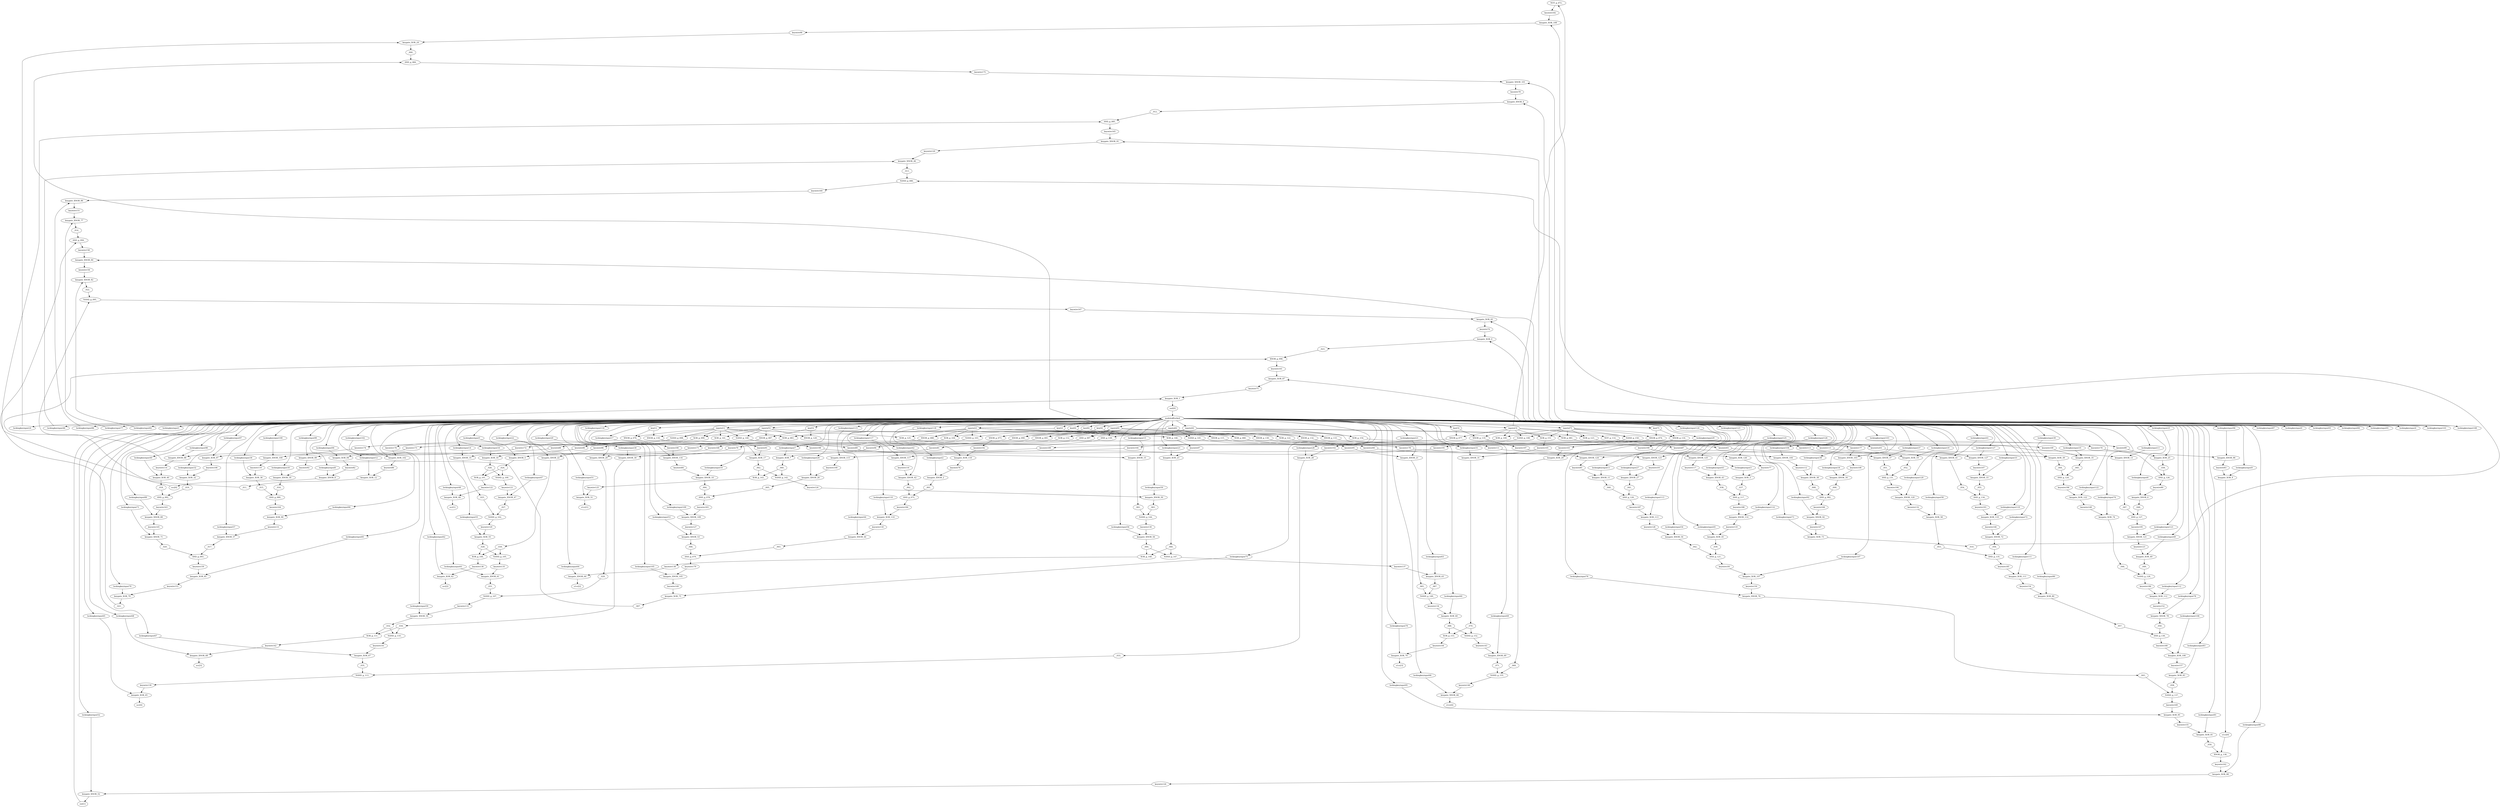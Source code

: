 strict digraph "" {
	NOT_g_072_	[logic=NOT,
		type=gate];
	NOT_g_072_ -> keywire182;
	_000_	[port=_000_,
		type=wire];
	AND_g_084_	[logic=AND,
		type=gate];
	_000_ -> AND_g_084_;
	"inputs[3]"	[port=inputs,
		type=input];
	"inputs[3]" -> NOT_g_072_;
	NOT_g_114_	[logic=NOT,
		type=gate];
	"inputs[3]" -> NOT_g_114_;
	XNOR_g_077_	[logic=XNOR,
		type=gate];
	"inputs[3]" -> XNOR_g_077_;
	XNOR_g_119_	[logic=XNOR,
		type=gate];
	"inputs[3]" -> XNOR_g_119_;
	NAND_g_108_	[logic=NAND,
		type=gate];
	"inputs[3]" -> NAND_g_108_;
	NAND_g_150_	[logic=NAND,
		type=gate];
	"inputs[3]" -> NAND_g_150_;
	XOR_g_109_	[logic=XOR,
		type=gate];
	"inputs[3]" -> XOR_g_109_;
	XOR_g_151_	[logic=XOR,
		type=gate];
	"inputs[3]" -> XOR_g_151_;
	NOT_g_114_ -> keywire99;
	_036_	[port=_036_,
		type=wire];
	AND_g_126_	[logic=AND,
		type=gate];
	_036_ -> AND_g_126_;
	XNOR_g_073_	[logic=XNOR,
		type=gate];
	XNOR_g_073_ -> keywire192;
	_001_	[port=_001_,
		type=wire];
	AND_g_075_	[logic=AND,
		type=gate];
	_001_ -> AND_g_075_;
	"key[0]"	[port=key,
		type=input];
	"key[0]" -> XNOR_g_073_;
	XNOR_g_115_	[logic=XNOR,
		type=gate];
	"key[0]" -> XNOR_g_115_;
	"inputs[0]"	[port=inputs,
		type=input];
	"inputs[0]" -> XNOR_g_073_;
	"inputs[0]" -> XNOR_g_115_;
	"inputs[0]" -> AND_g_084_;
	AND_g_097_	[logic=AND,
		type=gate];
	"inputs[0]" -> AND_g_097_;
	"inputs[0]" -> AND_g_126_;
	AND_g_139_	[logic=AND,
		type=gate];
	"inputs[0]" -> AND_g_139_;
	XOR_g_112_	[logic=XOR,
		type=gate];
	"inputs[0]" -> XOR_g_112_;
	XOR_g_154_	[logic=XOR,
		type=gate];
	"inputs[0]" -> XOR_g_154_;
	XNOR_g_074_	[logic=XNOR,
		type=gate];
	XNOR_g_074_ -> keywire191;
	_002_	[port=_002_,
		type=wire];
	_002_ -> AND_g_075_;
	"key[7]"	[port=key,
		type=input];
	"key[7]" -> XNOR_g_074_;
	XNOR_g_116_	[logic=XNOR,
		type=gate];
	"key[7]" -> XNOR_g_116_;
	"inputs[7]"	[port=inputs,
		type=input];
	"inputs[7]" -> XNOR_g_074_;
	"inputs[7]" -> XNOR_g_116_;
	NOR_g_081_	[logic=NOR,
		type=gate];
	"inputs[7]" -> NOR_g_081_;
	NOR_g_123_	[logic=NOR,
		type=gate];
	"inputs[7]" -> NOR_g_123_;
	"inputs[7]" -> NAND_g_108_;
	"inputs[7]" -> NAND_g_150_;
	"inputs[7]" -> XOR_g_109_;
	"inputs[7]" -> XOR_g_151_;
	XNOR_g_076_	[logic=XNOR,
		type=gate];
	XNOR_g_076_ -> keywire190;
	_004_	[port=_004_,
		type=wire];
	AND_g_078_	[logic=AND,
		type=gate];
	_004_ -> AND_g_078_;
	"key[1]"	[port=key,
		type=input];
	"key[1]" -> XNOR_g_076_;
	XNOR_g_118_	[logic=XNOR,
		type=gate];
	"key[1]" -> XNOR_g_118_;
	"inputs[1]"	[port=inputs,
		type=input];
	"inputs[1]" -> XNOR_g_076_;
	"inputs[1]" -> XNOR_g_118_;
	NOR_g_083_	[logic=NOR,
		type=gate];
	"inputs[1]" -> NOR_g_083_;
	NOR_g_125_	[logic=NOR,
		type=gate];
	"inputs[1]" -> NOR_g_125_;
	NAND_g_098_	[logic=NAND,
		type=gate];
	"inputs[1]" -> NAND_g_098_;
	NAND_g_140_	[logic=NAND,
		type=gate];
	"inputs[1]" -> NAND_g_140_;
	XOR_g_099_	[logic=XOR,
		type=gate];
	"inputs[1]" -> XOR_g_099_;
	XOR_g_141_	[logic=XOR,
		type=gate];
	"inputs[1]" -> XOR_g_141_;
	XNOR_g_077_ -> keywire189;
	_005_	[port=_005_,
		type=wire];
	_005_ -> AND_g_078_;
	"key[3]"	[port=key,
		type=input];
	"key[3]" -> XNOR_g_077_;
	"key[3]" -> XNOR_g_119_;
	XNOR_g_087_	[logic=XNOR,
		type=gate];
	XNOR_g_087_ -> keywire174;
	_015_	[port=_015_,
		type=wire];
	AND_g_089_	[logic=AND,
		type=gate];
	_015_ -> AND_g_089_;
	"key[5]"	[port=key,
		type=input];
	"key[5]" -> XNOR_g_087_;
	XNOR_g_129_	[logic=XNOR,
		type=gate];
	"key[5]" -> XNOR_g_129_;
	"inputs[5]"	[port=inputs,
		type=input];
	"inputs[5]" -> XNOR_g_087_;
	"inputs[5]" -> XNOR_g_129_;
	NOR_g_080_	[logic=NOR,
		type=gate];
	"inputs[5]" -> NOR_g_080_;
	NOR_g_122_	[logic=NOR,
		type=gate];
	"inputs[5]" -> NOR_g_122_;
	"inputs[5]" -> NAND_g_098_;
	"inputs[5]" -> NAND_g_140_;
	"inputs[5]" -> XOR_g_099_;
	"inputs[5]" -> XOR_g_141_;
	XNOR_g_088_	[logic=XNOR,
		type=gate];
	XNOR_g_088_ -> keywire173;
	_016_	[port=_016_,
		type=wire];
	_016_ -> AND_g_089_;
	"key[2]"	[port=key,
		type=input];
	"key[2]" -> XNOR_g_088_;
	XNOR_g_130_	[logic=XNOR,
		type=gate];
	"key[2]" -> XNOR_g_130_;
	"inputs[2]"	[port=inputs,
		type=input];
	"inputs[2]" -> XNOR_g_088_;
	"inputs[2]" -> XNOR_g_130_;
	"inputs[2]" -> NOR_g_083_;
	"inputs[2]" -> NOR_g_125_;
	NAND_g_103_	[logic=NAND,
		type=gate];
	"inputs[2]" -> NAND_g_103_;
	NAND_g_145_	[logic=NAND,
		type=gate];
	"inputs[2]" -> NAND_g_145_;
	XOR_g_104_	[logic=XOR,
		type=gate];
	"inputs[2]" -> XOR_g_104_;
	XOR_g_146_	[logic=XOR,
		type=gate];
	"inputs[2]" -> XOR_g_146_;
	XNOR_g_090_	[logic=XNOR,
		type=gate];
	XNOR_g_090_ -> keywire172;
	_018_	[port=_018_,
		type=wire];
	AND_g_092_	[logic=AND,
		type=gate];
	_018_ -> AND_g_092_;
	"key[6]"	[port=key,
		type=input];
	"key[6]" -> XNOR_g_090_;
	XNOR_g_132_	[logic=XNOR,
		type=gate];
	"key[6]" -> XNOR_g_132_;
	"inputs[6]"	[port=inputs,
		type=input];
	"inputs[6]" -> XNOR_g_090_;
	"inputs[6]" -> XNOR_g_132_;
	"inputs[6]" -> NOR_g_080_;
	"inputs[6]" -> NOR_g_122_;
	"inputs[6]" -> NAND_g_103_;
	"inputs[6]" -> NAND_g_145_;
	"inputs[6]" -> XOR_g_104_;
	"inputs[6]" -> XOR_g_146_;
	XNOR_g_091_	[logic=XNOR,
		type=gate];
	XNOR_g_091_ -> keywire171;
	_019_	[port=_019_,
		type=wire];
	_019_ -> AND_g_092_;
	"key[4]"	[port=key,
		type=input];
	"key[4]" -> XNOR_g_091_;
	XNOR_g_133_	[logic=XNOR,
		type=gate];
	"key[4]" -> XNOR_g_133_;
	"inputs[4]"	[port=inputs,
		type=input];
	"inputs[4]" -> XNOR_g_091_;
	"inputs[4]" -> XNOR_g_133_;
	"inputs[4]" -> AND_g_097_;
	"inputs[4]" -> AND_g_139_;
	"inputs[4]" -> NOR_g_081_;
	"inputs[4]" -> NOR_g_123_;
	"inputs[4]" -> XOR_g_112_;
	"inputs[4]" -> XOR_g_154_;
	XNOR_g_096_	[logic=XNOR,
		type=gate];
	XNOR_g_096_ -> keywire161;
	"out[0]"	[type=output];
	"module#locked"	[type=module];
	"out[0]" -> "module#locked";
	_023_	[port=_023_,
		type=wire];
	_023_ -> XNOR_g_096_;
	"scc[0]"	[port=scc,
		type=wire];
	"scc[0]" -> XNOR_g_096_;
	XNOR_g_115_ -> keywire200;
	_037_	[port=_037_,
		type=wire];
	AND_g_117_	[logic=AND,
		type=gate];
	_037_ -> AND_g_117_;
	XNOR_g_116_ -> keywire199;
	_038_	[port=_038_,
		type=wire];
	_038_ -> AND_g_117_;
	XNOR_g_118_ -> keywire198;
	_040_	[port=_040_,
		type=wire];
	AND_g_120_	[logic=AND,
		type=gate];
	_040_ -> AND_g_120_;
	XNOR_g_119_ -> keywire197;
	_041_	[port=_041_,
		type=wire];
	_041_ -> AND_g_120_;
	XNOR_g_129_ -> keywire111;
	_051_	[port=_051_,
		type=wire];
	AND_g_131_	[logic=AND,
		type=gate];
	_051_ -> AND_g_131_;
	XNOR_g_130_ -> keywire93;
	_052_	[port=_052_,
		type=wire];
	_052_ -> AND_g_131_;
	XNOR_g_132_ -> keywire115;
	_054_	[port=_054_,
		type=wire];
	AND_g_134_	[logic=AND,
		type=gate];
	_054_ -> AND_g_134_;
	XNOR_g_133_ -> keywire201;
	_055_	[port=_055_,
		type=wire];
	_055_ -> AND_g_134_;
	XNOR_g_138_	[logic=XNOR,
		type=gate];
	XNOR_g_138_ -> keywire162;
	"out[1]"	[type=output];
	"out[1]" -> "module#locked";
	_059_	[port=_059_,
		type=wire];
	_059_ -> XNOR_g_138_;
	"s1cc[0]"	[port=s1cc,
		type=wire];
	"s1cc[0]" -> XNOR_g_138_;
	AND_g_075_ -> keywire184;
	_003_	[port=_003_,
		type=wire];
	AND_g_079_	[logic=AND,
		type=gate];
	_003_ -> AND_g_079_;
	AND_g_078_ -> keywire183;
	_006_	[port=_006_,
		type=wire];
	_006_ -> AND_g_079_;
	AND_g_079_ -> keywire179;
	_007_	[port=_007_,
		type=wire];
	NAND_g_095_	[logic=NAND,
		type=gate];
	_007_ -> NAND_g_095_;
	AND_g_082_	[logic=AND,
		type=gate];
	AND_g_082_ -> keywire166;
	_010_	[port=_010_,
		type=wire];
	NAND_g_086_	[logic=NAND,
		type=gate];
	_010_ -> NAND_g_086_;
	_009_	[port=_009_,
		type=wire];
	_009_ -> AND_g_082_;
	_008_	[port=_008_,
		type=wire];
	_008_ -> AND_g_082_;
	AND_g_084_ -> keywire175;
	_012_	[port=_012_,
		type=wire];
	AND_g_085_	[logic=AND,
		type=gate];
	_012_ -> AND_g_085_;
	AND_g_085_ -> keywire165;
	_013_	[port=_013_,
		type=wire];
	_013_ -> NAND_g_086_;
	_011_	[port=_011_,
		type=wire];
	_011_ -> AND_g_085_;
	AND_g_089_ -> keywire164;
	_017_	[port=_017_,
		type=wire];
	AND_g_093_	[logic=AND,
		type=gate];
	_017_ -> AND_g_093_;
	AND_g_092_ -> keywire163;
	_020_	[port=_020_,
		type=wire];
	_020_ -> AND_g_093_;
	AND_g_093_ -> keywire159;
	_021_	[port=_021_,
		type=wire];
	AND_g_094_	[logic=AND,
		type=gate];
	_021_ -> AND_g_094_;
	AND_g_094_ -> keywire158;
	_022_	[port=_022_,
		type=wire];
	_022_ -> NAND_g_095_;
	_014_	[port=_014_,
		type=wire];
	_014_ -> AND_g_094_;
	AND_g_097_ -> keywire79;
	_024_	[port=_024_,
		type=wire];
	NAND_g_100_	[logic=NAND,
		type=gate];
	_024_ -> NAND_g_100_;
	XOR_g_101_	[logic=XOR,
		type=gate];
	_024_ -> XOR_g_101_;
	AND_g_117_ -> keywire188;
	_039_	[port=_039_,
		type=wire];
	AND_g_121_	[logic=AND,
		type=gate];
	_039_ -> AND_g_121_;
	AND_g_120_ -> keywire187;
	_042_	[port=_042_,
		type=wire];
	_042_ -> AND_g_121_;
	AND_g_121_ -> keywire181;
	_043_	[port=_043_,
		type=wire];
	NAND_g_137_	[logic=NAND,
		type=gate];
	_043_ -> NAND_g_137_;
	AND_g_124_	[logic=AND,
		type=gate];
	AND_g_124_ -> keywire196;
	_046_	[port=_046_,
		type=wire];
	NAND_g_128_	[logic=NAND,
		type=gate];
	_046_ -> NAND_g_128_;
	_045_	[port=_045_,
		type=wire];
	_045_ -> AND_g_124_;
	_044_	[port=_044_,
		type=wire];
	_044_ -> AND_g_124_;
	AND_g_126_ -> keywire80;
	_048_	[port=_048_,
		type=wire];
	AND_g_127_	[logic=AND,
		type=gate];
	_048_ -> AND_g_127_;
	AND_g_127_ -> keywire195;
	_049_	[port=_049_,
		type=wire];
	_049_ -> NAND_g_128_;
	_047_	[port=_047_,
		type=wire];
	_047_ -> AND_g_127_;
	AND_g_131_ -> keywire194;
	_053_	[port=_053_,
		type=wire];
	AND_g_135_	[logic=AND,
		type=gate];
	_053_ -> AND_g_135_;
	AND_g_134_ -> keywire193;
	_056_	[port=_056_,
		type=wire];
	_056_ -> AND_g_135_;
	AND_g_135_ -> keywire185;
	_057_	[port=_057_,
		type=wire];
	AND_g_136_	[logic=AND,
		type=gate];
	_057_ -> AND_g_136_;
	AND_g_136_ -> keywire180;
	_058_	[port=_058_,
		type=wire];
	_058_ -> NAND_g_137_;
	_050_	[port=_050_,
		type=wire];
	_050_ -> AND_g_136_;
	AND_g_139_ -> keywire81;
	_060_	[port=_060_,
		type=wire];
	NAND_g_142_	[logic=NAND,
		type=gate];
	_060_ -> NAND_g_142_;
	XOR_g_143_	[logic=XOR,
		type=gate];
	_060_ -> XOR_g_143_;
	NOR_g_080_ -> keywire178;
	NOR_g_081_ -> keywire177;
	NOR_g_083_ -> keywire176;
	NOR_g_122_ -> keywire113;
	NOR_g_123_ -> keywire109;
	NOR_g_125_ -> keywire87;
	NAND_g_086_ -> keywire160;
	NAND_g_095_ -> keywire167;
	NAND_g_098_ -> keywire88;
	_025_	[port=_025_,
		type=wire];
	NAND_g_102_	[logic=NAND,
		type=gate];
	_025_ -> NAND_g_102_;
	NAND_g_100_ -> keywire121;
	_027_	[port=_027_,
		type=wire];
	_027_ -> NAND_g_102_;
	_026_	[port=_026_,
		type=wire];
	_026_ -> NAND_g_100_;
	_026_ -> XOR_g_101_;
	NAND_g_102_ -> keywire129;
	_028_	[port=_028_,
		type=wire];
	NAND_g_105_	[logic=NAND,
		type=gate];
	_028_ -> NAND_g_105_;
	XOR_g_106_	[logic=XOR,
		type=gate];
	_028_ -> XOR_g_106_;
	NAND_g_103_ -> keywire94;
	_029_	[port=_029_,
		type=wire];
	NAND_g_107_	[logic=NAND,
		type=gate];
	_029_ -> NAND_g_107_;
	NAND_g_105_ -> keywire135;
	_031_	[port=_031_,
		type=wire];
	_031_ -> NAND_g_107_;
	_030_	[port=_030_,
		type=wire];
	_030_ -> NAND_g_105_;
	_030_ -> XOR_g_106_;
	NAND_g_107_ -> keywire133;
	_032_	[port=_032_,
		type=wire];
	NAND_g_110_	[logic=NAND,
		type=gate];
	_032_ -> NAND_g_110_;
	XOR_g_111_	[logic=XOR,
		type=gate];
	_032_ -> XOR_g_111_;
	NAND_g_108_ -> keywire102;
	_033_	[port=_033_,
		type=wire];
	NAND_g_113_	[logic=NAND,
		type=gate];
	_033_ -> NAND_g_113_;
	NAND_g_110_ -> keywire141;
	_035_	[port=_035_,
		type=wire];
	_035_ -> NAND_g_113_;
	_034_	[port=_034_,
		type=wire];
	_034_ -> NAND_g_110_;
	_034_ -> XOR_g_111_;
	NAND_g_113_ -> keywire139;
	"scc[4]"	[type=wire];
	NAND_g_128_ -> keywire186;
	NAND_g_137_ -> keywire169;
	NAND_g_140_ -> keywire89;
	_061_	[port=_061_,
		type=wire];
	NAND_g_144_	[logic=NAND,
		type=gate];
	_061_ -> NAND_g_144_;
	NAND_g_142_ -> keywire124;
	_063_	[port=_063_,
		type=wire];
	_063_ -> NAND_g_144_;
	_062_	[port=_062_,
		type=wire];
	_062_ -> NAND_g_142_;
	_062_ -> XOR_g_143_;
	NAND_g_144_ -> keywire130;
	_064_	[port=_064_,
		type=wire];
	NAND_g_147_	[logic=NAND,
		type=gate];
	_064_ -> NAND_g_147_;
	XOR_g_148_	[logic=XOR,
		type=gate];
	_064_ -> XOR_g_148_;
	NAND_g_145_ -> keywire95;
	_065_	[port=_065_,
		type=wire];
	NAND_g_149_	[logic=NAND,
		type=gate];
	_065_ -> NAND_g_149_;
	NAND_g_147_ -> keywire137;
	_067_	[port=_067_,
		type=wire];
	_067_ -> NAND_g_149_;
	_066_	[port=_066_,
		type=wire];
	_066_ -> NAND_g_147_;
	_066_ -> XOR_g_148_;
	NAND_g_149_ -> keywire134;
	_068_	[port=_068_,
		type=wire];
	NAND_g_152_	[logic=NAND,
		type=gate];
	_068_ -> NAND_g_152_;
	XOR_g_153_	[logic=XOR,
		type=gate];
	_068_ -> XOR_g_153_;
	NAND_g_150_ -> keywire103;
	_069_	[port=_069_,
		type=wire];
	NAND_g_155_	[logic=NAND,
		type=gate];
	_069_ -> NAND_g_155_;
	NAND_g_152_ -> keywire143;
	_071_	[port=_071_,
		type=wire];
	_071_ -> NAND_g_155_;
	_070_	[port=_070_,
		type=wire];
	_070_ -> NAND_g_152_;
	_070_ -> XOR_g_153_;
	NAND_g_155_ -> keywire140;
	"s1cc[4]"	[type=wire];
	XOR_g_099_ -> keywire90;
	XOR_g_101_ -> keywire122;
	"scc[1]"	[type=wire];
	XOR_g_104_ -> keywire96;
	XOR_g_106_ -> keywire136;
	"scc[2]"	[type=wire];
	XOR_g_109_ -> keywire104;
	XOR_g_111_ -> keywire142;
	"scc[3]"	[type=wire];
	XOR_g_112_ -> keywire168;
	XOR_g_141_ -> keywire91;
	XOR_g_143_ -> keywire125;
	"s1cc[1]"	[type=wire];
	XOR_g_146_ -> keywire97;
	XOR_g_148_ -> keywire138;
	"s1cc[2]"	[type=wire];
	XOR_g_151_ -> keywire105;
	XOR_g_153_ -> keywire144;
	"s1cc[3]"	[type=wire];
	XOR_g_154_ -> keywire170;
	"module#locked" -> "inputs[3]";
	"module#locked" -> "key[0]";
	"module#locked" -> "inputs[0]";
	"module#locked" -> "key[7]";
	"module#locked" -> "inputs[7]";
	"module#locked" -> "key[1]";
	"module#locked" -> "inputs[1]";
	"module#locked" -> "key[3]";
	"module#locked" -> "key[5]";
	"module#locked" -> "inputs[5]";
	"module#locked" -> "key[2]";
	"module#locked" -> "inputs[2]";
	"module#locked" -> "key[6]";
	"module#locked" -> "inputs[6]";
	"module#locked" -> "key[4]";
	"module#locked" -> "inputs[4]";
	"module#locked" -> lockingkeyinput0;
	"module#locked" -> lockingkeyinput1;
	"module#locked" -> lockingkeyinput2;
	"module#locked" -> lockingkeyinput3;
	"module#locked" -> lockingkeyinput4;
	"module#locked" -> lockingkeyinput5;
	"module#locked" -> lockingkeyinput6;
	"module#locked" -> lockingkeyinput7;
	"module#locked" -> lockingkeyinput8;
	"module#locked" -> lockingkeyinput9;
	"module#locked" -> lockingkeyinput10;
	"module#locked" -> lockingkeyinput11;
	"module#locked" -> lockingkeyinput12;
	"module#locked" -> lockingkeyinput13;
	"module#locked" -> lockingkeyinput14;
	"module#locked" -> lockingkeyinput15;
	"module#locked" -> lockingkeyinput16;
	"module#locked" -> lockingkeyinput17;
	"module#locked" -> lockingkeyinput18;
	"module#locked" -> lockingkeyinput19;
	"module#locked" -> lockingkeyinput20;
	"module#locked" -> lockingkeyinput21;
	"module#locked" -> lockingkeyinput22;
	"module#locked" -> lockingkeyinput23;
	"module#locked" -> lockingkeyinput24;
	"module#locked" -> lockingkeyinput25;
	"module#locked" -> lockingkeyinput26;
	"module#locked" -> lockingkeyinput27;
	"module#locked" -> lockingkeyinput28;
	"module#locked" -> lockingkeyinput29;
	"module#locked" -> lockingkeyinput30;
	"module#locked" -> lockingkeyinput31;
	"module#locked" -> lockingkeyinput32;
	"module#locked" -> lockingkeyinput33;
	"module#locked" -> lockingkeyinput34;
	"module#locked" -> lockingkeyinput35;
	"module#locked" -> lockingkeyinput36;
	"module#locked" -> lockingkeyinput37;
	"module#locked" -> lockingkeyinput38;
	"module#locked" -> lockingkeyinput39;
	"module#locked" -> lockingkeyinput40;
	"module#locked" -> lockingkeyinput41;
	"module#locked" -> lockingkeyinput42;
	"module#locked" -> lockingkeyinput43;
	"module#locked" -> lockingkeyinput44;
	"module#locked" -> lockingkeyinput45;
	"module#locked" -> lockingkeyinput46;
	"module#locked" -> lockingkeyinput47;
	"module#locked" -> lockingkeyinput48;
	"module#locked" -> lockingkeyinput49;
	"module#locked" -> lockingkeyinput50;
	"module#locked" -> lockingkeyinput51;
	"module#locked" -> lockingkeyinput52;
	"module#locked" -> lockingkeyinput53;
	"module#locked" -> lockingkeyinput54;
	"module#locked" -> lockingkeyinput55;
	"module#locked" -> lockingkeyinput56;
	"module#locked" -> lockingkeyinput57;
	"module#locked" -> lockingkeyinput58;
	"module#locked" -> lockingkeyinput59;
	"module#locked" -> lockingkeyinput60;
	"module#locked" -> lockingkeyinput61;
	"module#locked" -> lockingkeyinput62;
	"module#locked" -> lockingkeyinput63;
	"module#locked" -> lockingkeyinput64;
	"module#locked" -> lockingkeyinput65;
	"module#locked" -> lockingkeyinput66;
	"module#locked" -> lockingkeyinput67;
	"module#locked" -> lockingkeyinput68;
	"module#locked" -> lockingkeyinput69;
	"module#locked" -> lockingkeyinput70;
	"module#locked" -> lockingkeyinput71;
	"module#locked" -> lockingkeyinput72;
	"module#locked" -> lockingkeyinput73;
	"module#locked" -> lockingkeyinput74;
	"module#locked" -> lockingkeyinput75;
	"module#locked" -> lockingkeyinput76;
	"module#locked" -> lockingkeyinput77;
	"module#locked" -> lockingkeyinput78;
	"module#locked" -> lockingkeyinput79;
	"module#locked" -> lockingkeyinput80;
	"module#locked" -> lockingkeyinput81;
	"module#locked" -> lockingkeyinput82;
	"module#locked" -> lockingkeyinput83;
	"module#locked" -> lockingkeyinput84;
	"module#locked" -> lockingkeyinput85;
	"module#locked" -> lockingkeyinput86;
	"module#locked" -> lockingkeyinput87;
	"module#locked" -> lockingkeyinput88;
	"module#locked" -> lockingkeyinput89;
	"module#locked" -> lockingkeyinput90;
	"module#locked" -> lockingkeyinput91;
	"module#locked" -> lockingkeyinput92;
	"module#locked" -> lockingkeyinput93;
	"module#locked" -> lockingkeyinput94;
	"module#locked" -> lockingkeyinput95;
	"module#locked" -> lockingkeyinput96;
	"module#locked" -> lockingkeyinput97;
	"module#locked" -> lockingkeyinput98;
	"module#locked" -> lockingkeyinput99;
	"module#locked" -> lockingkeyinput100;
	"module#locked" -> lockingkeyinput101;
	"module#locked" -> lockingkeyinput102;
	"module#locked" -> lockingkeyinput103;
	"module#locked" -> lockingkeyinput104;
	"module#locked" -> lockingkeyinput105;
	"module#locked" -> lockingkeyinput106;
	"module#locked" -> lockingkeyinput107;
	"module#locked" -> lockingkeyinput108;
	"module#locked" -> lockingkeyinput109;
	"module#locked" -> lockingkeyinput110;
	"module#locked" -> lockingkeyinput111;
	"module#locked" -> lockingkeyinput112;
	"module#locked" -> lockingkeyinput113;
	"module#locked" -> lockingkeyinput114;
	"module#locked" -> lockingkeyinput115;
	"module#locked" -> lockingkeyinput116;
	"module#locked" -> lockingkeyinput117;
	"module#locked" -> lockingkeyinput118;
	"module#locked" -> lockingkeyinput119;
	"module#locked" -> lockingkeyinput120;
	"module#locked" -> lockingkeyinput121;
	"module#locked" -> lockingkeyinput122;
	"module#locked" -> lockingkeyinput123;
	"module#locked" -> lockingkeyinput124;
	"module#locked" -> lockingkeyinput125;
	"module#locked" -> lockingkeyinput126;
	"module#locked" -> lockingkeyinput127;
	keywire74 -> keygate_XOR_0;
	keygate_XOR_0 -> _023_;
	lockingkeyinput0 -> keygate_XOR_0;
	keywire75 -> keygate_XOR_1;
	keygate_XOR_1 -> "out[0]";
	lockingkeyinput1 -> keygate_XOR_1;
	keywire76 -> keygate_XNOR_2;
	keygate_XNOR_2 -> _001_;
	lockingkeyinput2 -> keygate_XNOR_2;
	keywire77 -> keygate_XOR_3;
	keygate_XOR_3 -> _037_;
	lockingkeyinput3 -> keygate_XOR_3;
	keywire78 -> keygate_XNOR_4;
	keygate_XNOR_4 -> _012_;
	lockingkeyinput4 -> keygate_XNOR_4;
	keywire79 -> keygate_XNOR_5;
	keygate_XNOR_5 -> _024_;
	lockingkeyinput5 -> keygate_XNOR_5;
	keywire80 -> keygate_XNOR_6;
	keygate_XNOR_6 -> _048_;
	lockingkeyinput6 -> keygate_XNOR_6;
	keywire81 -> keygate_XOR_7;
	keygate_XOR_7 -> _060_;
	lockingkeyinput7 -> keygate_XOR_7;
	keywire82 -> keygate_XNOR_8;
	keygate_XNOR_8 -> "scc[0]";
	lockingkeyinput8 -> keygate_XNOR_8;
	keywire83 -> keygate_XOR_9;
	keygate_XOR_9 -> "s1cc[0]";
	lockingkeyinput9 -> keygate_XOR_9;
	keywire84 -> keygate_XNOR_10;
	keygate_XNOR_10 -> _004_;
	lockingkeyinput10 -> keygate_XNOR_10;
	keywire85 -> keygate_XNOR_11;
	keygate_XNOR_11 -> _040_;
	lockingkeyinput11 -> keygate_XNOR_11;
	keywire86 -> keygate_XOR_12;
	keygate_XOR_12 -> _011_;
	lockingkeyinput12 -> keygate_XOR_12;
	keywire87 -> keygate_XNOR_13;
	keygate_XNOR_13 -> _047_;
	lockingkeyinput13 -> keygate_XNOR_13;
	keywire88 -> keygate_XNOR_14;
	keygate_XNOR_14 -> _025_;
	lockingkeyinput14 -> keygate_XNOR_14;
	keywire89 -> keygate_XNOR_15;
	keygate_XNOR_15 -> _061_;
	lockingkeyinput15 -> keygate_XNOR_15;
	keywire90 -> keygate_XOR_16;
	keygate_XOR_16 -> _026_;
	lockingkeyinput16 -> keygate_XOR_16;
	keywire91 -> keygate_XOR_17;
	keygate_XOR_17 -> _062_;
	lockingkeyinput17 -> keygate_XOR_17;
	keywire92 -> keygate_XNOR_18;
	keygate_XNOR_18 -> _016_;
	lockingkeyinput18 -> keygate_XNOR_18;
	keywire93 -> keygate_XOR_19;
	keygate_XOR_19 -> _052_;
	lockingkeyinput19 -> keygate_XOR_19;
	keywire94 -> keygate_XNOR_20;
	keygate_XNOR_20 -> _029_;
	lockingkeyinput20 -> keygate_XNOR_20;
	keywire95 -> keygate_XNOR_21;
	keygate_XNOR_21 -> _065_;
	lockingkeyinput21 -> keygate_XNOR_21;
	keywire96 -> keygate_XNOR_22;
	keygate_XNOR_22 -> _030_;
	lockingkeyinput22 -> keygate_XNOR_22;
	keywire97 -> keygate_XOR_23;
	keygate_XOR_23 -> _066_;
	lockingkeyinput23 -> keygate_XOR_23;
	keywire98 -> keygate_XOR_24;
	keygate_XOR_24 -> _000_;
	lockingkeyinput24 -> keygate_XOR_24;
	keywire99 -> keygate_XOR_25;
	keygate_XOR_25 -> _036_;
	lockingkeyinput25 -> keygate_XOR_25;
	keywire100 -> keygate_XNOR_26;
	keygate_XNOR_26 -> _005_;
	lockingkeyinput26 -> keygate_XNOR_26;
	keywire101 -> keygate_XNOR_27;
	keygate_XNOR_27 -> _041_;
	lockingkeyinput27 -> keygate_XNOR_27;
	keywire102 -> keygate_XOR_28;
	keygate_XOR_28 -> _033_;
	lockingkeyinput28 -> keygate_XOR_28;
	keywire103 -> keygate_XOR_29;
	keygate_XOR_29 -> _069_;
	lockingkeyinput29 -> keygate_XOR_29;
	keywire104 -> keygate_XNOR_30;
	keygate_XNOR_30 -> _034_;
	lockingkeyinput30 -> keygate_XNOR_30;
	keywire105 -> keygate_XNOR_31;
	keygate_XNOR_31 -> _070_;
	lockingkeyinput31 -> keygate_XNOR_31;
	keywire106 -> keygate_XOR_32;
	keygate_XOR_32 -> _019_;
	lockingkeyinput32 -> keygate_XOR_32;
	keywire107 -> keygate_XNOR_33;
	keygate_XNOR_33 -> _055_;
	lockingkeyinput33 -> keygate_XNOR_33;
	keywire108 -> keygate_XNOR_34;
	keygate_XNOR_34 -> _009_;
	lockingkeyinput34 -> keygate_XNOR_34;
	keywire109 -> keygate_XNOR_35;
	keygate_XNOR_35 -> _045_;
	lockingkeyinput35 -> keygate_XNOR_35;
	keywire110 -> keygate_XOR_36;
	keygate_XOR_36 -> _015_;
	lockingkeyinput36 -> keygate_XOR_36;
	keywire111 -> keygate_XNOR_37;
	keygate_XNOR_37 -> _051_;
	lockingkeyinput37 -> keygate_XNOR_37;
	keywire112 -> keygate_XNOR_38;
	keygate_XNOR_38 -> _008_;
	lockingkeyinput38 -> keygate_XNOR_38;
	keywire113 -> keygate_XOR_39;
	keygate_XOR_39 -> _044_;
	lockingkeyinput39 -> keygate_XOR_39;
	keywire114 -> keygate_XOR_40;
	keygate_XOR_40 -> _018_;
	lockingkeyinput40 -> keygate_XOR_40;
	keywire115 -> keygate_XNOR_41;
	keygate_XNOR_41 -> _054_;
	lockingkeyinput41 -> keygate_XNOR_41;
	keywire116 -> keygate_XNOR_42;
	keygate_XNOR_42 -> _002_;
	lockingkeyinput42 -> keygate_XNOR_42;
	keywire117 -> keygate_XNOR_43;
	keygate_XNOR_43 -> _038_;
	lockingkeyinput43 -> keygate_XNOR_43;
	keywire118 -> keygate_XNOR_44;
	keygate_XNOR_44 -> _003_;
	lockingkeyinput44 -> keygate_XNOR_44;
	keywire119 -> keygate_XOR_45;
	keygate_XOR_45 -> _039_;
	lockingkeyinput45 -> keygate_XOR_45;
	keywire120 -> keygate_XNOR_46;
	keygate_XNOR_46 -> _013_;
	lockingkeyinput46 -> keygate_XNOR_46;
	keywire121 -> keygate_XNOR_47;
	keygate_XNOR_47 -> _027_;
	lockingkeyinput47 -> keygate_XNOR_47;
	keywire122 -> keygate_XOR_48;
	keygate_XOR_48 -> "scc[1]";
	lockingkeyinput48 -> keygate_XOR_48;
	keywire123 -> keygate_XOR_49;
	keygate_XOR_49 -> _049_;
	lockingkeyinput49 -> keygate_XOR_49;
	keywire124 -> keygate_XNOR_50;
	keygate_XNOR_50 -> _063_;
	lockingkeyinput50 -> keygate_XNOR_50;
	keywire125 -> keygate_XOR_51;
	keygate_XOR_51 -> "s1cc[1]";
	lockingkeyinput51 -> keygate_XOR_51;
	keywire126 -> keygate_XNOR_52;
	keygate_XNOR_52 -> "out[1]";
	lockingkeyinput52 -> keygate_XNOR_52;
	keywire127 -> keygate_XNOR_53;
	keygate_XNOR_53 -> _006_;
	lockingkeyinput53 -> keygate_XNOR_53;
	keywire128 -> keygate_XNOR_54;
	keygate_XNOR_54 -> _042_;
	lockingkeyinput54 -> keygate_XNOR_54;
	keywire129 -> keygate_XOR_55;
	keygate_XOR_55 -> _028_;
	lockingkeyinput55 -> keygate_XOR_55;
	keywire130 -> keygate_XNOR_56;
	keygate_XNOR_56 -> _064_;
	lockingkeyinput56 -> keygate_XNOR_56;
	keywire131 -> keygate_XNOR_57;
	keygate_XNOR_57 -> _017_;
	lockingkeyinput57 -> keygate_XNOR_57;
	keywire132 -> keygate_XOR_58;
	keygate_XOR_58 -> _053_;
	lockingkeyinput58 -> keygate_XOR_58;
	keywire133 -> keygate_XNOR_59;
	keygate_XNOR_59 -> _032_;
	lockingkeyinput59 -> keygate_XNOR_59;
	keywire134 -> keygate_XOR_60;
	keygate_XOR_60 -> _068_;
	lockingkeyinput60 -> keygate_XOR_60;
	keywire135 -> keygate_XNOR_61;
	keygate_XNOR_61 -> _031_;
	lockingkeyinput61 -> keygate_XNOR_61;
	keywire136 -> keygate_XOR_62;
	keygate_XOR_62 -> "scc[2]";
	lockingkeyinput62 -> keygate_XOR_62;
	keywire137 -> keygate_XNOR_63;
	keygate_XNOR_63 -> _067_;
	lockingkeyinput63 -> keygate_XNOR_63;
	keywire138 -> keygate_XNOR_64;
	keygate_XNOR_64 -> "s1cc[2]";
	lockingkeyinput64 -> keygate_XNOR_64;
	keywire139 -> keygate_XOR_65;
	keygate_XOR_65 -> "scc[4]";
	lockingkeyinput65 -> keygate_XOR_65;
	keywire140 -> keygate_XNOR_66;
	keygate_XNOR_66 -> "s1cc[4]";
	lockingkeyinput66 -> keygate_XNOR_66;
	keywire141 -> keygate_XOR_67;
	keygate_XOR_67 -> _035_;
	lockingkeyinput67 -> keygate_XOR_67;
	keywire142 -> keygate_XNOR_68;
	keygate_XNOR_68 -> "scc[3]";
	lockingkeyinput68 -> keygate_XNOR_68;
	keywire143 -> keygate_XNOR_69;
	keygate_XNOR_69 -> _071_;
	lockingkeyinput69 -> keygate_XNOR_69;
	keywire144 -> keygate_XOR_70;
	keygate_XOR_70 -> "s1cc[3]";
	lockingkeyinput70 -> keygate_XOR_70;
	keywire145 -> keygate_XNOR_71;
	keygate_XNOR_71 -> _020_;
	lockingkeyinput71 -> keygate_XNOR_71;
	keywire146 -> keygate_XNOR_72;
	keygate_XNOR_72 -> _056_;
	lockingkeyinput72 -> keygate_XNOR_72;
	keywire147 -> keygate_XOR_73;
	keygate_XOR_73 -> _010_;
	lockingkeyinput73 -> keygate_XOR_73;
	keywire148 -> keygate_XOR_74;
	keygate_XOR_74 -> _046_;
	lockingkeyinput74 -> keygate_XOR_74;
	keywire149 -> keygate_XOR_75;
	keygate_XOR_75 -> _007_;
	lockingkeyinput75 -> keygate_XOR_75;
	keywire150 -> keygate_XNOR_76;
	keygate_XNOR_76 -> _043_;
	lockingkeyinput76 -> keygate_XNOR_76;
	keywire151 -> keygate_XNOR_77;
	keygate_XNOR_77 -> _014_;
	lockingkeyinput77 -> keygate_XNOR_77;
	keywire152 -> keygate_XNOR_78;
	keygate_XNOR_78 -> _050_;
	lockingkeyinput78 -> keygate_XNOR_78;
	keywire153 -> keygate_XOR_79;
	keygate_XOR_79 -> _021_;
	lockingkeyinput79 -> keygate_XOR_79;
	keywire154 -> keygate_XOR_80;
	keygate_XOR_80 -> _057_;
	lockingkeyinput80 -> keygate_XOR_80;
	keywire155 -> keygate_XOR_81;
	keygate_XOR_81 -> _059_;
	lockingkeyinput81 -> keygate_XOR_81;
	keywire156 -> keygate_XNOR_82;
	keygate_XNOR_82 -> _022_;
	lockingkeyinput82 -> keygate_XNOR_82;
	keywire157 -> keygate_XOR_83;
	keygate_XOR_83 -> _058_;
	lockingkeyinput83 -> keygate_XOR_83;
	keywire158 -> keygate_XNOR_84;
	keygate_XNOR_84 -> keywire156;
	lockingkeyinput84 -> keygate_XNOR_84;
	keywire159 -> keygate_XOR_85;
	keygate_XOR_85 -> keywire153;
	lockingkeyinput85 -> keygate_XOR_85;
	keywire160 -> keygate_XNOR_86;
	keygate_XNOR_86 -> keywire151;
	lockingkeyinput86 -> keygate_XNOR_86;
	keywire161 -> keygate_XOR_87;
	keygate_XOR_87 -> keywire75;
	lockingkeyinput87 -> keygate_XOR_87;
	keywire162 -> keygate_XOR_88;
	keygate_XOR_88 -> keywire126;
	lockingkeyinput88 -> keygate_XOR_88;
	keywire163 -> keygate_XNOR_89;
	keygate_XNOR_89 -> keywire145;
	lockingkeyinput89 -> keygate_XNOR_89;
	keywire164 -> keygate_XOR_90;
	keygate_XOR_90 -> keywire131;
	lockingkeyinput90 -> keygate_XOR_90;
	keywire165 -> keygate_XNOR_91;
	keygate_XNOR_91 -> keywire120;
	lockingkeyinput91 -> keygate_XNOR_91;
	keywire166 -> keygate_XNOR_92;
	keygate_XNOR_92 -> keywire147;
	lockingkeyinput92 -> keygate_XNOR_92;
	keywire167 -> keygate_XOR_93;
	keygate_XOR_93 -> keywire74;
	lockingkeyinput93 -> keygate_XOR_93;
	keywire168 -> keygate_XOR_94;
	keygate_XOR_94 -> keywire82;
	lockingkeyinput94 -> keygate_XOR_94;
	keywire169 -> keygate_XOR_95;
	keygate_XOR_95 -> keywire155;
	lockingkeyinput95 -> keygate_XOR_95;
	keywire170 -> keygate_XNOR_96;
	keygate_XNOR_96 -> keywire83;
	lockingkeyinput96 -> keygate_XNOR_96;
	keywire171 -> keygate_XOR_97;
	keygate_XOR_97 -> keywire106;
	lockingkeyinput97 -> keygate_XOR_97;
	keywire172 -> keygate_XNOR_98;
	keygate_XNOR_98 -> keywire114;
	lockingkeyinput98 -> keygate_XNOR_98;
	keywire173 -> keygate_XNOR_99;
	keygate_XNOR_99 -> keywire92;
	lockingkeyinput99 -> keygate_XNOR_99;
	keywire174 -> keygate_XNOR_100;
	keygate_XNOR_100 -> keywire110;
	lockingkeyinput100 -> keygate_XNOR_100;
	keywire175 -> keygate_XNOR_101;
	keygate_XNOR_101 -> keywire78;
	lockingkeyinput101 -> keygate_XNOR_101;
	keywire176 -> keygate_XOR_102;
	keygate_XOR_102 -> keywire86;
	lockingkeyinput102 -> keygate_XOR_102;
	keywire177 -> keygate_XNOR_103;
	keygate_XNOR_103 -> keywire108;
	lockingkeyinput103 -> keygate_XNOR_103;
	keywire178 -> keygate_XNOR_104;
	keygate_XNOR_104 -> keywire112;
	lockingkeyinput104 -> keygate_XNOR_104;
	keywire179 -> keygate_XNOR_105;
	keygate_XNOR_105 -> keywire149;
	lockingkeyinput105 -> keygate_XNOR_105;
	keywire180 -> keygate_XOR_106;
	keygate_XOR_106 -> keywire157;
	lockingkeyinput106 -> keygate_XOR_106;
	keywire181 -> keygate_XOR_107;
	keygate_XOR_107 -> keywire150;
	lockingkeyinput107 -> keygate_XOR_107;
	keywire182 -> keygate_XOR_108;
	keygate_XOR_108 -> keywire98;
	lockingkeyinput108 -> keygate_XOR_108;
	keywire183 -> keygate_XNOR_109;
	keygate_XNOR_109 -> keywire127;
	lockingkeyinput109 -> keygate_XNOR_109;
	keywire184 -> keygate_XOR_110;
	keygate_XOR_110 -> keywire118;
	lockingkeyinput110 -> keygate_XOR_110;
	keywire185 -> keygate_XOR_111;
	keygate_XOR_111 -> keywire154;
	lockingkeyinput111 -> keygate_XOR_111;
	keywire186 -> keygate_XOR_112;
	keygate_XOR_112 -> keywire152;
	lockingkeyinput112 -> keygate_XOR_112;
	keywire187 -> keygate_XOR_113;
	keygate_XOR_113 -> keywire128;
	lockingkeyinput113 -> keygate_XOR_113;
	keywire188 -> keygate_XNOR_114;
	keygate_XNOR_114 -> keywire119;
	lockingkeyinput114 -> keygate_XNOR_114;
	keywire189 -> keygate_XNOR_115;
	keygate_XNOR_115 -> keywire100;
	lockingkeyinput115 -> keygate_XNOR_115;
	keywire190 -> keygate_XNOR_116;
	keygate_XNOR_116 -> keywire84;
	lockingkeyinput116 -> keygate_XNOR_116;
	keywire191 -> keygate_XNOR_117;
	keygate_XNOR_117 -> keywire116;
	lockingkeyinput117 -> keygate_XNOR_117;
	keywire192 -> keygate_XOR_118;
	keygate_XOR_118 -> keywire76;
	lockingkeyinput118 -> keygate_XOR_118;
	keywire193 -> keygate_XOR_119;
	keygate_XOR_119 -> keywire146;
	lockingkeyinput119 -> keygate_XOR_119;
	keywire194 -> keygate_XNOR_120;
	keygate_XNOR_120 -> keywire132;
	lockingkeyinput120 -> keygate_XNOR_120;
	keywire195 -> keygate_XNOR_121;
	keygate_XNOR_121 -> keywire123;
	lockingkeyinput121 -> keygate_XNOR_121;
	keywire196 -> keygate_XOR_122;
	keygate_XOR_122 -> keywire148;
	lockingkeyinput122 -> keygate_XOR_122;
	keywire197 -> keygate_XNOR_123;
	keygate_XNOR_123 -> keywire101;
	lockingkeyinput123 -> keygate_XNOR_123;
	keywire198 -> keygate_XNOR_124;
	keygate_XNOR_124 -> keywire85;
	lockingkeyinput124 -> keygate_XNOR_124;
	keywire199 -> keygate_XNOR_125;
	keygate_XNOR_125 -> keywire117;
	lockingkeyinput125 -> keygate_XNOR_125;
	keywire200 -> keygate_XOR_126;
	keygate_XOR_126 -> keywire77;
	lockingkeyinput126 -> keygate_XOR_126;
	keywire201 -> keygate_XNOR_127;
	keygate_XNOR_127 -> keywire107;
	lockingkeyinput127 -> keygate_XNOR_127;
}
